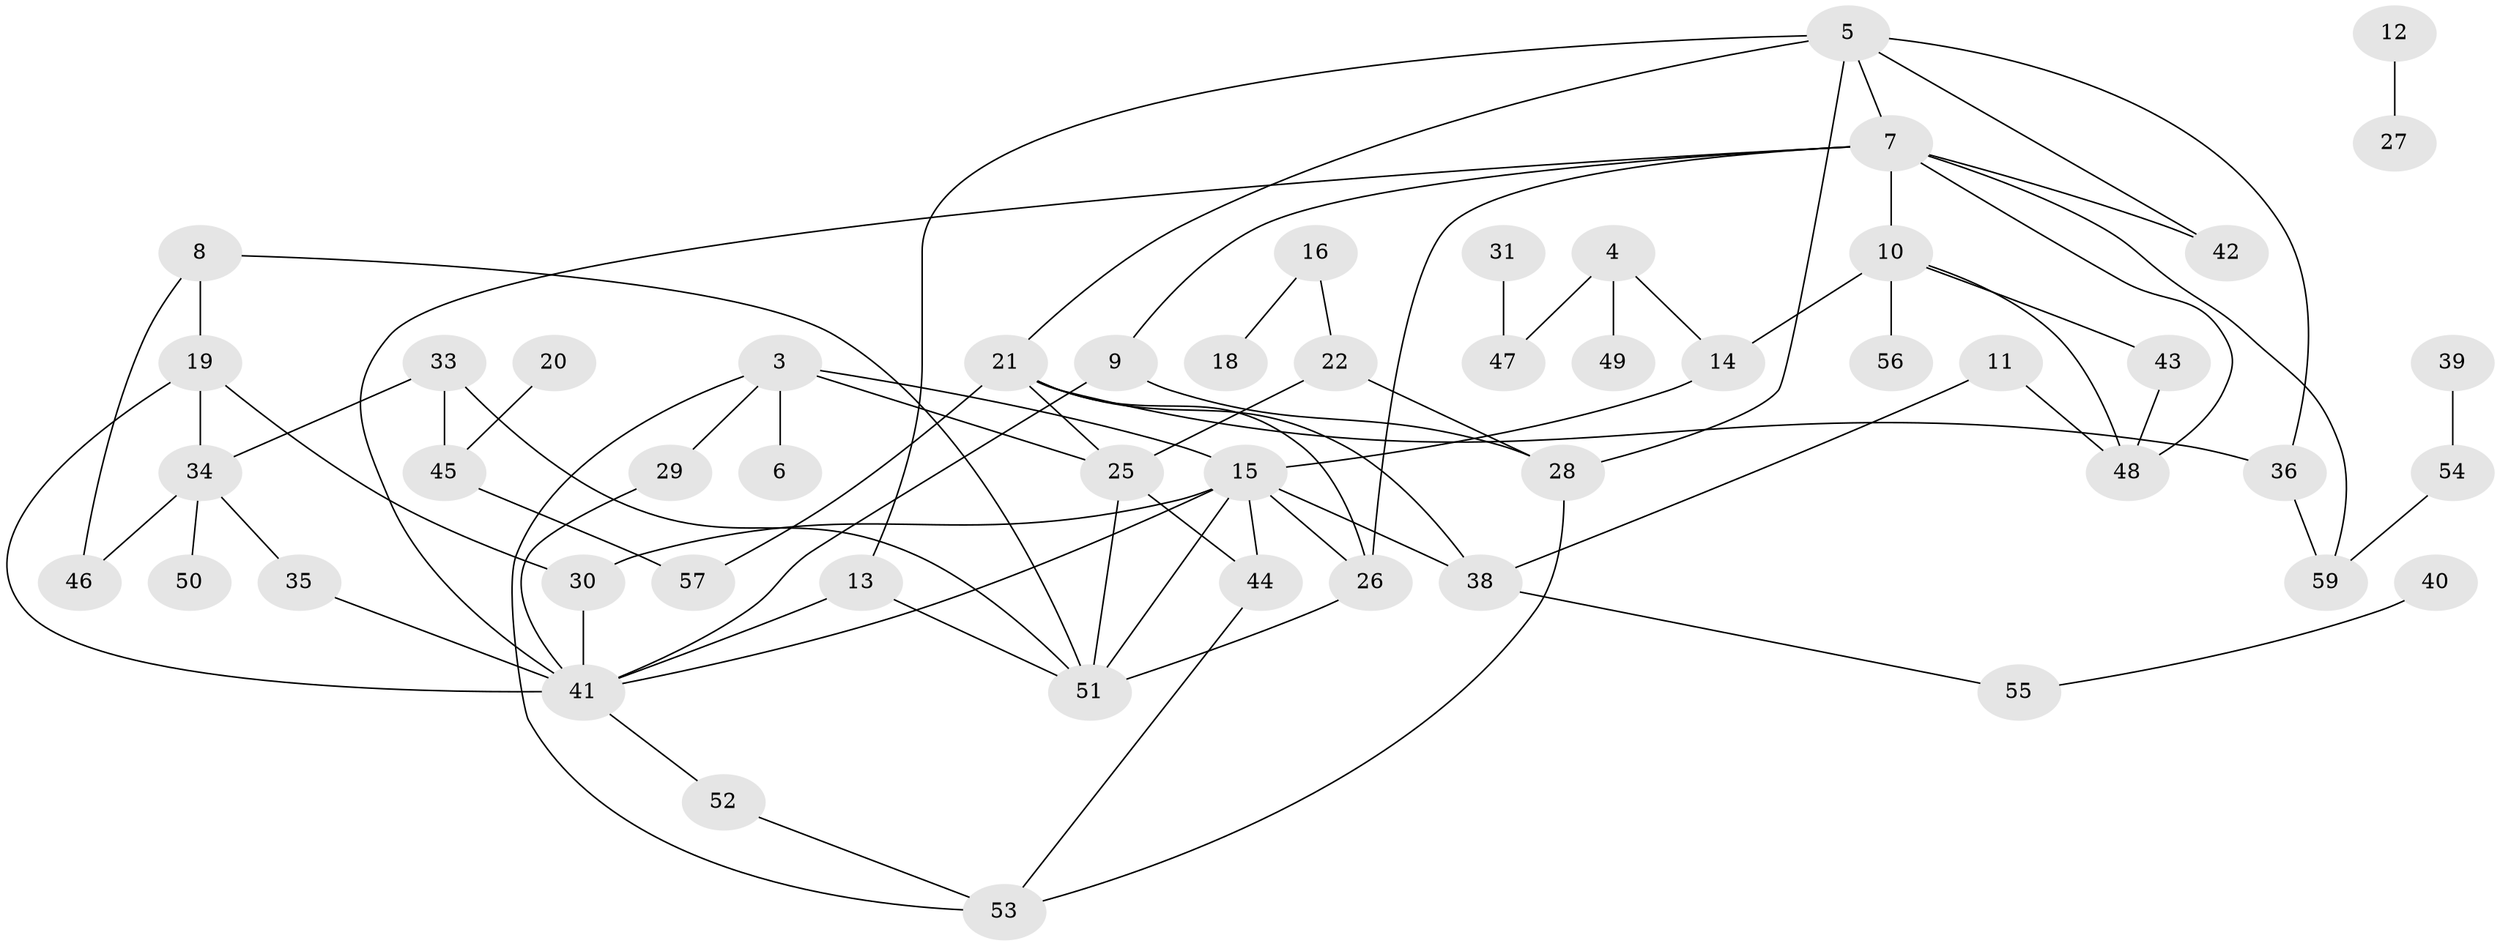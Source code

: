 // original degree distribution, {3: 0.2736842105263158, 0: 0.08421052631578947, 1: 0.21052631578947367, 2: 0.24210526315789474, 5: 0.042105263157894736, 4: 0.10526315789473684, 7: 0.042105263157894736}
// Generated by graph-tools (version 1.1) at 2025/35/03/04/25 23:35:53]
// undirected, 51 vertices, 79 edges
graph export_dot {
  node [color=gray90,style=filled];
  3;
  4;
  5;
  6;
  7;
  8;
  9;
  10;
  11;
  12;
  13;
  14;
  15;
  16;
  18;
  19;
  20;
  21;
  22;
  25;
  26;
  27;
  28;
  29;
  30;
  31;
  33;
  34;
  35;
  36;
  38;
  39;
  40;
  41;
  42;
  43;
  44;
  45;
  46;
  47;
  48;
  49;
  50;
  51;
  52;
  53;
  54;
  55;
  56;
  57;
  59;
  3 -- 6 [weight=1.0];
  3 -- 15 [weight=1.0];
  3 -- 25 [weight=1.0];
  3 -- 29 [weight=1.0];
  3 -- 53 [weight=1.0];
  4 -- 14 [weight=1.0];
  4 -- 47 [weight=1.0];
  4 -- 49 [weight=1.0];
  5 -- 7 [weight=1.0];
  5 -- 13 [weight=1.0];
  5 -- 21 [weight=1.0];
  5 -- 28 [weight=1.0];
  5 -- 36 [weight=1.0];
  5 -- 42 [weight=1.0];
  7 -- 9 [weight=1.0];
  7 -- 10 [weight=2.0];
  7 -- 26 [weight=1.0];
  7 -- 41 [weight=1.0];
  7 -- 42 [weight=1.0];
  7 -- 48 [weight=1.0];
  7 -- 59 [weight=1.0];
  8 -- 19 [weight=1.0];
  8 -- 46 [weight=1.0];
  8 -- 51 [weight=1.0];
  9 -- 28 [weight=1.0];
  9 -- 41 [weight=1.0];
  10 -- 14 [weight=1.0];
  10 -- 43 [weight=1.0];
  10 -- 48 [weight=1.0];
  10 -- 56 [weight=1.0];
  11 -- 38 [weight=1.0];
  11 -- 48 [weight=1.0];
  12 -- 27 [weight=1.0];
  13 -- 41 [weight=1.0];
  13 -- 51 [weight=1.0];
  14 -- 15 [weight=1.0];
  15 -- 26 [weight=1.0];
  15 -- 30 [weight=1.0];
  15 -- 38 [weight=1.0];
  15 -- 41 [weight=1.0];
  15 -- 44 [weight=1.0];
  15 -- 51 [weight=1.0];
  16 -- 18 [weight=1.0];
  16 -- 22 [weight=1.0];
  19 -- 30 [weight=1.0];
  19 -- 34 [weight=1.0];
  19 -- 41 [weight=1.0];
  20 -- 45 [weight=1.0];
  21 -- 25 [weight=1.0];
  21 -- 26 [weight=1.0];
  21 -- 36 [weight=1.0];
  21 -- 38 [weight=1.0];
  21 -- 57 [weight=1.0];
  22 -- 25 [weight=1.0];
  22 -- 28 [weight=1.0];
  25 -- 44 [weight=1.0];
  25 -- 51 [weight=1.0];
  26 -- 51 [weight=1.0];
  28 -- 53 [weight=1.0];
  29 -- 41 [weight=1.0];
  30 -- 41 [weight=1.0];
  31 -- 47 [weight=1.0];
  33 -- 34 [weight=1.0];
  33 -- 45 [weight=1.0];
  33 -- 51 [weight=1.0];
  34 -- 35 [weight=1.0];
  34 -- 46 [weight=1.0];
  34 -- 50 [weight=1.0];
  35 -- 41 [weight=1.0];
  36 -- 59 [weight=1.0];
  38 -- 55 [weight=1.0];
  39 -- 54 [weight=1.0];
  40 -- 55 [weight=1.0];
  41 -- 52 [weight=1.0];
  43 -- 48 [weight=1.0];
  44 -- 53 [weight=1.0];
  45 -- 57 [weight=1.0];
  52 -- 53 [weight=1.0];
  54 -- 59 [weight=1.0];
}
